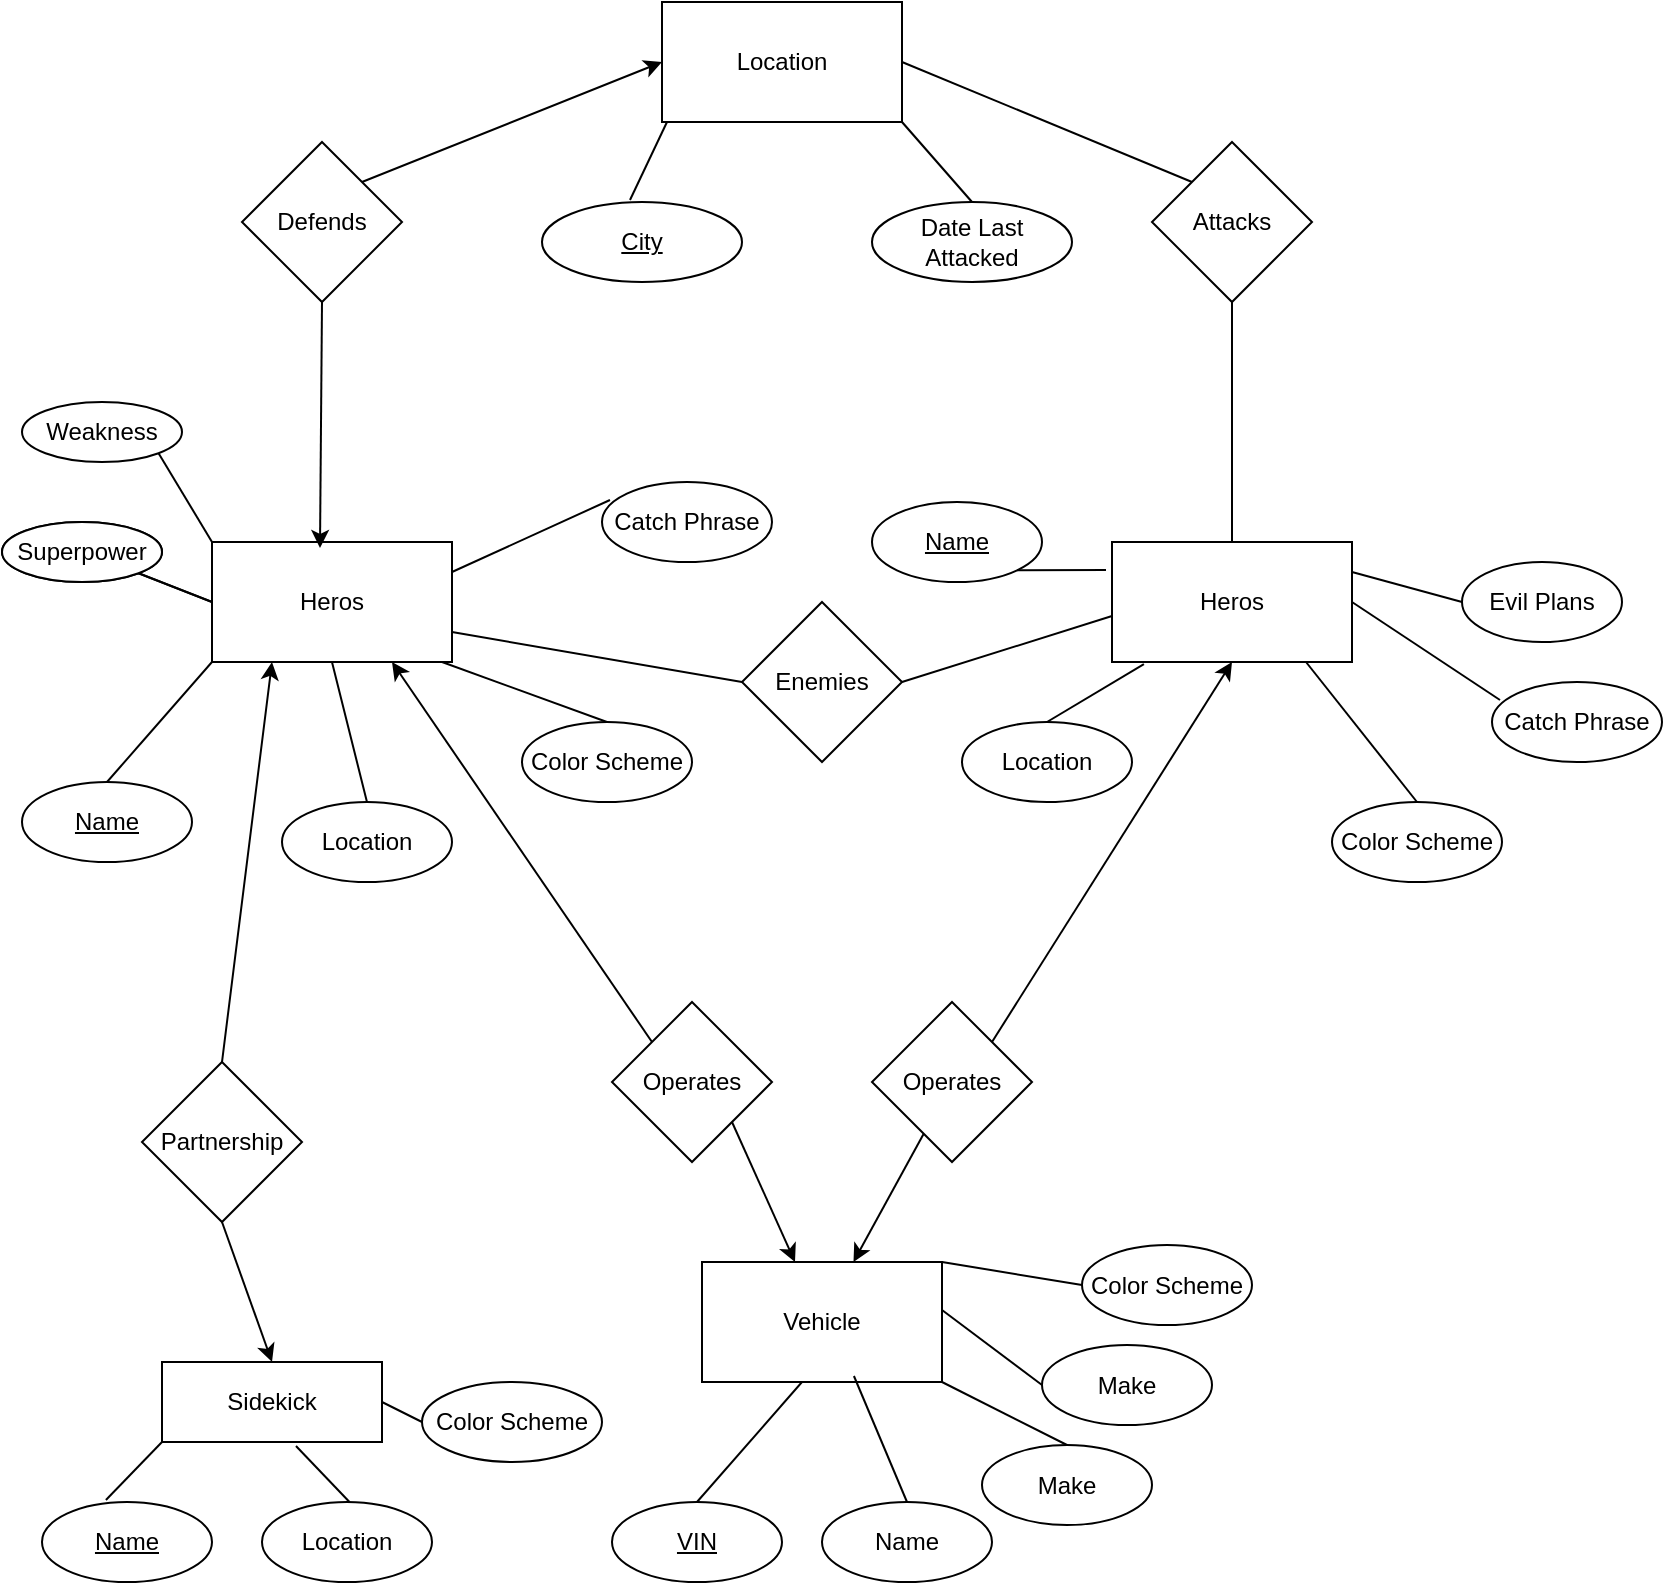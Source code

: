 <mxfile version="14.4.3" type="onedrive"><diagram id="R2lEEEUBdFMjLlhIrx00" name="Page-1"><mxGraphModel dx="1121" dy="743" grid="1" gridSize="10" guides="1" tooltips="1" connect="1" arrows="1" fold="1" page="1" pageScale="1" pageWidth="850" pageHeight="1100" math="0" shadow="0" extFonts="Permanent Marker^https://fonts.googleapis.com/css?family=Permanent+Marker"><root><mxCell id="0"/><mxCell id="1" parent="0"/><mxCell id="YNA8yrxuX6oOjRcGY2ZD-1" value="Heros" style="rounded=0;whiteSpace=wrap;html=1;" vertex="1" parent="1"><mxGeometry x="105" y="340" width="120" height="60" as="geometry"/></mxCell><mxCell id="YNA8yrxuX6oOjRcGY2ZD-2" value="&lt;u&gt;VIN&lt;/u&gt;" style="ellipse;whiteSpace=wrap;html=1;" vertex="1" parent="1"><mxGeometry x="305" y="820" width="85" height="40" as="geometry"/></mxCell><mxCell id="YNA8yrxuX6oOjRcGY2ZD-3" value="Location" style="ellipse;whiteSpace=wrap;html=1;" vertex="1" parent="1"><mxGeometry x="140" y="470" width="85" height="40" as="geometry"/></mxCell><mxCell id="YNA8yrxuX6oOjRcGY2ZD-4" value="Color Scheme" style="ellipse;whiteSpace=wrap;html=1;" vertex="1" parent="1"><mxGeometry x="260" y="430" width="85" height="40" as="geometry"/></mxCell><mxCell id="YNA8yrxuX6oOjRcGY2ZD-5" value="Catch Phrase" style="ellipse;whiteSpace=wrap;html=1;" vertex="1" parent="1"><mxGeometry x="300" y="310" width="85" height="40" as="geometry"/></mxCell><mxCell id="YNA8yrxuX6oOjRcGY2ZD-6" value="" style="endArrow=none;html=1;exitX=0.5;exitY=0;exitDx=0;exitDy=0;" edge="1" parent="1" source="YNA8yrxuX6oOjRcGY2ZD-2"><mxGeometry width="50" height="50" relative="1" as="geometry"><mxPoint x="370" y="790" as="sourcePoint"/><mxPoint x="400" y="760" as="targetPoint"/></mxGeometry></mxCell><mxCell id="YNA8yrxuX6oOjRcGY2ZD-7" value="" style="endArrow=none;html=1;entryX=0.5;entryY=1;entryDx=0;entryDy=0;exitX=0.5;exitY=0;exitDx=0;exitDy=0;" edge="1" parent="1" source="YNA8yrxuX6oOjRcGY2ZD-3" target="YNA8yrxuX6oOjRcGY2ZD-1"><mxGeometry width="50" height="50" relative="1" as="geometry"><mxPoint x="45" y="620" as="sourcePoint"/><mxPoint x="95" y="570" as="targetPoint"/></mxGeometry></mxCell><mxCell id="YNA8yrxuX6oOjRcGY2ZD-8" value="" style="endArrow=none;html=1;exitX=0.5;exitY=0;exitDx=0;exitDy=0;" edge="1" parent="1" source="YNA8yrxuX6oOjRcGY2ZD-4"><mxGeometry width="50" height="50" relative="1" as="geometry"><mxPoint x="195" y="460" as="sourcePoint"/><mxPoint x="220" y="400" as="targetPoint"/></mxGeometry></mxCell><mxCell id="YNA8yrxuX6oOjRcGY2ZD-9" value="" style="endArrow=none;html=1;entryX=0.047;entryY=0.225;entryDx=0;entryDy=0;entryPerimeter=0;exitX=1;exitY=0.25;exitDx=0;exitDy=0;" edge="1" parent="1" source="YNA8yrxuX6oOjRcGY2ZD-1" target="YNA8yrxuX6oOjRcGY2ZD-5"><mxGeometry width="50" height="50" relative="1" as="geometry"><mxPoint x="225" y="370" as="sourcePoint"/><mxPoint x="275" y="320" as="targetPoint"/></mxGeometry></mxCell><mxCell id="YNA8yrxuX6oOjRcGY2ZD-10" value="Heros" style="rounded=0;whiteSpace=wrap;html=1;" vertex="1" parent="1"><mxGeometry x="555" y="340" width="120" height="60" as="geometry"/></mxCell><mxCell id="YNA8yrxuX6oOjRcGY2ZD-11" value="&lt;u&gt;Name&lt;/u&gt;" style="ellipse;whiteSpace=wrap;html=1;" vertex="1" parent="1"><mxGeometry x="435" y="320" width="85" height="40" as="geometry"/></mxCell><mxCell id="YNA8yrxuX6oOjRcGY2ZD-12" value="Location" style="ellipse;whiteSpace=wrap;html=1;" vertex="1" parent="1"><mxGeometry x="480" y="430" width="85" height="40" as="geometry"/></mxCell><mxCell id="YNA8yrxuX6oOjRcGY2ZD-13" value="Color Scheme" style="ellipse;whiteSpace=wrap;html=1;" vertex="1" parent="1"><mxGeometry x="665" y="470" width="85" height="40" as="geometry"/></mxCell><mxCell id="YNA8yrxuX6oOjRcGY2ZD-14" value="Catch Phrase" style="ellipse;whiteSpace=wrap;html=1;" vertex="1" parent="1"><mxGeometry x="745" y="410" width="85" height="40" as="geometry"/></mxCell><mxCell id="YNA8yrxuX6oOjRcGY2ZD-15" value="" style="endArrow=none;html=1;exitX=1;exitY=1;exitDx=0;exitDy=0;" edge="1" parent="1" source="YNA8yrxuX6oOjRcGY2ZD-11"><mxGeometry width="50" height="50" relative="1" as="geometry"><mxPoint x="520" y="360" as="sourcePoint"/><mxPoint x="552" y="354" as="targetPoint"/></mxGeometry></mxCell><mxCell id="YNA8yrxuX6oOjRcGY2ZD-16" value="" style="endArrow=none;html=1;exitX=0.5;exitY=0;exitDx=0;exitDy=0;entryX=0.133;entryY=1.017;entryDx=0;entryDy=0;entryPerimeter=0;" edge="1" parent="1" source="YNA8yrxuX6oOjRcGY2ZD-12" target="YNA8yrxuX6oOjRcGY2ZD-10"><mxGeometry width="50" height="50" relative="1" as="geometry"><mxPoint x="495" y="620" as="sourcePoint"/><mxPoint x="560" y="402" as="targetPoint"/></mxGeometry></mxCell><mxCell id="YNA8yrxuX6oOjRcGY2ZD-17" value="" style="endArrow=none;html=1;exitX=0.5;exitY=0;exitDx=0;exitDy=0;" edge="1" parent="1" source="YNA8yrxuX6oOjRcGY2ZD-13"><mxGeometry width="50" height="50" relative="1" as="geometry"><mxPoint x="645" y="460" as="sourcePoint"/><mxPoint x="652" y="400" as="targetPoint"/></mxGeometry></mxCell><mxCell id="YNA8yrxuX6oOjRcGY2ZD-18" value="" style="endArrow=none;html=1;entryX=0.047;entryY=0.225;entryDx=0;entryDy=0;entryPerimeter=0;" edge="1" parent="1" target="YNA8yrxuX6oOjRcGY2ZD-14"><mxGeometry width="50" height="50" relative="1" as="geometry"><mxPoint x="675" y="370" as="sourcePoint"/><mxPoint x="725" y="320" as="targetPoint"/></mxGeometry></mxCell><mxCell id="YNA8yrxuX6oOjRcGY2ZD-19" value="Location" style="rounded=0;whiteSpace=wrap;html=1;" vertex="1" parent="1"><mxGeometry x="330" y="70" width="120" height="60" as="geometry"/></mxCell><mxCell id="YNA8yrxuX6oOjRcGY2ZD-20" value="&lt;u&gt;City&lt;/u&gt;" style="ellipse;whiteSpace=wrap;html=1;" vertex="1" parent="1"><mxGeometry x="270" y="170" width="100" height="40" as="geometry"/></mxCell><mxCell id="YNA8yrxuX6oOjRcGY2ZD-21" value="Date Last Attacked" style="ellipse;whiteSpace=wrap;html=1;" vertex="1" parent="1"><mxGeometry x="435" y="170" width="100" height="40" as="geometry"/></mxCell><mxCell id="YNA8yrxuX6oOjRcGY2ZD-22" value="" style="endArrow=none;html=1;exitX=0.44;exitY=-0.025;exitDx=0;exitDy=0;exitPerimeter=0;" edge="1" parent="1" source="YNA8yrxuX6oOjRcGY2ZD-20"><mxGeometry width="50" height="50" relative="1" as="geometry"><mxPoint x="282.5" y="180" as="sourcePoint"/><mxPoint x="332.5" y="130" as="targetPoint"/></mxGeometry></mxCell><mxCell id="YNA8yrxuX6oOjRcGY2ZD-23" value="" style="endArrow=none;html=1;exitX=1;exitY=1;exitDx=0;exitDy=0;entryX=0.5;entryY=0;entryDx=0;entryDy=0;" edge="1" parent="1" source="YNA8yrxuX6oOjRcGY2ZD-19" target="YNA8yrxuX6oOjRcGY2ZD-21"><mxGeometry width="50" height="50" relative="1" as="geometry"><mxPoint x="500" y="140" as="sourcePoint"/><mxPoint x="550" y="90" as="targetPoint"/></mxGeometry></mxCell><mxCell id="YNA8yrxuX6oOjRcGY2ZD-24" value="Defends" style="rhombus;whiteSpace=wrap;html=1;" vertex="1" parent="1"><mxGeometry x="120" y="140" width="80" height="80" as="geometry"/></mxCell><mxCell id="YNA8yrxuX6oOjRcGY2ZD-25" value="Attacks" style="rhombus;whiteSpace=wrap;html=1;" vertex="1" parent="1"><mxGeometry x="575" y="140" width="80" height="80" as="geometry"/></mxCell><mxCell id="YNA8yrxuX6oOjRcGY2ZD-26" value="" style="endArrow=classic;html=1;exitX=0.5;exitY=1;exitDx=0;exitDy=0;entryX=0.45;entryY=0.05;entryDx=0;entryDy=0;entryPerimeter=0;" edge="1" parent="1" source="YNA8yrxuX6oOjRcGY2ZD-24" target="YNA8yrxuX6oOjRcGY2ZD-1"><mxGeometry width="50" height="50" relative="1" as="geometry"><mxPoint x="160" y="260" as="sourcePoint"/><mxPoint x="210" y="210" as="targetPoint"/></mxGeometry></mxCell><mxCell id="YNA8yrxuX6oOjRcGY2ZD-27" value="" style="endArrow=classic;html=1;entryX=0;entryY=0.5;entryDx=0;entryDy=0;exitX=1;exitY=0;exitDx=0;exitDy=0;" edge="1" parent="1" source="YNA8yrxuX6oOjRcGY2ZD-24" target="YNA8yrxuX6oOjRcGY2ZD-19"><mxGeometry width="50" height="50" relative="1" as="geometry"><mxPoint x="160" y="100" as="sourcePoint"/><mxPoint x="210" y="50" as="targetPoint"/></mxGeometry></mxCell><mxCell id="YNA8yrxuX6oOjRcGY2ZD-28" value="" style="endArrow=none;html=1;entryX=0.5;entryY=1;entryDx=0;entryDy=0;exitX=0.5;exitY=0;exitDx=0;exitDy=0;" edge="1" parent="1" source="YNA8yrxuX6oOjRcGY2ZD-10" target="YNA8yrxuX6oOjRcGY2ZD-25"><mxGeometry width="50" height="50" relative="1" as="geometry"><mxPoint x="520" y="310" as="sourcePoint"/><mxPoint x="570" y="260" as="targetPoint"/></mxGeometry></mxCell><mxCell id="YNA8yrxuX6oOjRcGY2ZD-29" value="" style="endArrow=none;html=1;entryX=0;entryY=0;entryDx=0;entryDy=0;exitX=1;exitY=0.5;exitDx=0;exitDy=0;" edge="1" parent="1" source="YNA8yrxuX6oOjRcGY2ZD-19" target="YNA8yrxuX6oOjRcGY2ZD-25"><mxGeometry width="50" height="50" relative="1" as="geometry"><mxPoint x="520" y="130" as="sourcePoint"/><mxPoint x="570" y="90" as="targetPoint"/></mxGeometry></mxCell><mxCell id="YNA8yrxuX6oOjRcGY2ZD-30" value="Enemies" style="rhombus;whiteSpace=wrap;html=1;" vertex="1" parent="1"><mxGeometry x="370" y="370" width="80" height="80" as="geometry"/></mxCell><mxCell id="YNA8yrxuX6oOjRcGY2ZD-31" value="" style="endArrow=none;html=1;entryX=0;entryY=0.5;entryDx=0;entryDy=0;exitX=1;exitY=0.75;exitDx=0;exitDy=0;" edge="1" parent="1" source="YNA8yrxuX6oOjRcGY2ZD-1" target="YNA8yrxuX6oOjRcGY2ZD-30"><mxGeometry width="50" height="50" relative="1" as="geometry"><mxPoint x="220" y="420" as="sourcePoint"/><mxPoint x="270" y="370" as="targetPoint"/></mxGeometry></mxCell><mxCell id="YNA8yrxuX6oOjRcGY2ZD-32" value="" style="endArrow=none;html=1;exitX=1;exitY=0.5;exitDx=0;exitDy=0;entryX=0;entryY=0.617;entryDx=0;entryDy=0;entryPerimeter=0;" edge="1" parent="1" source="YNA8yrxuX6oOjRcGY2ZD-30" target="YNA8yrxuX6oOjRcGY2ZD-10"><mxGeometry width="50" height="50" relative="1" as="geometry"><mxPoint x="470" y="440" as="sourcePoint"/><mxPoint x="560" y="380" as="targetPoint"/></mxGeometry></mxCell><mxCell id="YNA8yrxuX6oOjRcGY2ZD-33" value="" style="endArrow=classic;html=1;entryX=0.75;entryY=1;entryDx=0;entryDy=0;exitX=0;exitY=0;exitDx=0;exitDy=0;" edge="1" parent="1" source="YNA8yrxuX6oOjRcGY2ZD-34" target="YNA8yrxuX6oOjRcGY2ZD-1"><mxGeometry width="50" height="50" relative="1" as="geometry"><mxPoint x="360" y="590" as="sourcePoint"/><mxPoint x="280" y="530" as="targetPoint"/></mxGeometry></mxCell><mxCell id="YNA8yrxuX6oOjRcGY2ZD-34" value="Operates" style="rhombus;whiteSpace=wrap;html=1;" vertex="1" parent="1"><mxGeometry x="305" y="570" width="80" height="80" as="geometry"/></mxCell><mxCell id="YNA8yrxuX6oOjRcGY2ZD-35" value="" style="endArrow=classic;html=1;entryX=0.5;entryY=1;entryDx=0;entryDy=0;exitX=1;exitY=0;exitDx=0;exitDy=0;" edge="1" parent="1" source="YNA8yrxuX6oOjRcGY2ZD-36" target="YNA8yrxuX6oOjRcGY2ZD-10"><mxGeometry width="50" height="50" relative="1" as="geometry"><mxPoint x="490" y="590" as="sourcePoint"/><mxPoint x="500" y="310" as="targetPoint"/></mxGeometry></mxCell><mxCell id="YNA8yrxuX6oOjRcGY2ZD-36" value="Operates" style="rhombus;whiteSpace=wrap;html=1;" vertex="1" parent="1"><mxGeometry x="435" y="570" width="80" height="80" as="geometry"/></mxCell><mxCell id="YNA8yrxuX6oOjRcGY2ZD-37" value="Vehicle" style="rounded=0;whiteSpace=wrap;html=1;" vertex="1" parent="1"><mxGeometry x="350" y="700" width="120" height="60" as="geometry"/></mxCell><mxCell id="YNA8yrxuX6oOjRcGY2ZD-38" value="" style="endArrow=classic;html=1;exitX=1;exitY=1;exitDx=0;exitDy=0;" edge="1" parent="1" source="YNA8yrxuX6oOjRcGY2ZD-34" target="YNA8yrxuX6oOjRcGY2ZD-37"><mxGeometry width="50" height="50" relative="1" as="geometry"><mxPoint x="190" y="740" as="sourcePoint"/><mxPoint x="240" y="690" as="targetPoint"/></mxGeometry></mxCell><mxCell id="YNA8yrxuX6oOjRcGY2ZD-39" value="" style="endArrow=classic;html=1;" edge="1" parent="1" source="YNA8yrxuX6oOjRcGY2ZD-36"><mxGeometry width="50" height="50" relative="1" as="geometry"><mxPoint x="394.25" y="630" as="sourcePoint"/><mxPoint x="425.75" y="700" as="targetPoint"/></mxGeometry></mxCell><mxCell id="YNA8yrxuX6oOjRcGY2ZD-40" value="" style="endArrow=classic;html=1;entryX=0.25;entryY=1;entryDx=0;entryDy=0;exitX=0.5;exitY=0;exitDx=0;exitDy=0;" edge="1" parent="1" source="YNA8yrxuX6oOjRcGY2ZD-41" target="YNA8yrxuX6oOjRcGY2ZD-1"><mxGeometry width="50" height="50" relative="1" as="geometry"><mxPoint x="100" y="590" as="sourcePoint"/><mxPoint x="140" y="530" as="targetPoint"/></mxGeometry></mxCell><mxCell id="YNA8yrxuX6oOjRcGY2ZD-41" value="Partnership" style="rhombus;whiteSpace=wrap;html=1;" vertex="1" parent="1"><mxGeometry x="70" y="600" width="80" height="80" as="geometry"/></mxCell><mxCell id="YNA8yrxuX6oOjRcGY2ZD-42" value="" style="endArrow=classic;html=1;exitX=0.5;exitY=1;exitDx=0;exitDy=0;entryX=0.5;entryY=0;entryDx=0;entryDy=0;" edge="1" parent="1" source="YNA8yrxuX6oOjRcGY2ZD-41" target="YNA8yrxuX6oOjRcGY2ZD-52"><mxGeometry width="50" height="50" relative="1" as="geometry"><mxPoint x="160" y="750" as="sourcePoint"/><mxPoint x="210" y="700" as="targetPoint"/></mxGeometry></mxCell><mxCell id="YNA8yrxuX6oOjRcGY2ZD-43" value="Superpower" style="ellipse;whiteSpace=wrap;html=1;" vertex="1" parent="1"><mxGeometry y="330" width="80" height="30" as="geometry"/></mxCell><mxCell id="YNA8yrxuX6oOjRcGY2ZD-45" value="" style="endArrow=none;html=1;exitX=1;exitY=1;exitDx=0;exitDy=0;entryX=0;entryY=0.5;entryDx=0;entryDy=0;" edge="1" parent="1" source="YNA8yrxuX6oOjRcGY2ZD-43" target="YNA8yrxuX6oOjRcGY2ZD-1"><mxGeometry width="50" height="50" relative="1" as="geometry"><mxPoint x="50" y="400" as="sourcePoint"/><mxPoint x="100" y="370" as="targetPoint"/></mxGeometry></mxCell><mxCell id="YNA8yrxuX6oOjRcGY2ZD-46" value="Superpower" style="ellipse;whiteSpace=wrap;html=1;" vertex="1" parent="1"><mxGeometry y="330" width="80" height="30" as="geometry"/></mxCell><mxCell id="YNA8yrxuX6oOjRcGY2ZD-47" value="" style="endArrow=none;html=1;exitX=1;exitY=1;exitDx=0;exitDy=0;entryX=0;entryY=0.5;entryDx=0;entryDy=0;" edge="1" parent="1" source="YNA8yrxuX6oOjRcGY2ZD-46"><mxGeometry width="50" height="50" relative="1" as="geometry"><mxPoint x="50" y="400" as="sourcePoint"/><mxPoint x="105" y="370" as="targetPoint"/></mxGeometry></mxCell><mxCell id="YNA8yrxuX6oOjRcGY2ZD-48" value="Weakness" style="ellipse;whiteSpace=wrap;html=1;" vertex="1" parent="1"><mxGeometry x="10" y="270" width="80" height="30" as="geometry"/></mxCell><mxCell id="YNA8yrxuX6oOjRcGY2ZD-49" value="" style="endArrow=none;html=1;exitX=1;exitY=1;exitDx=0;exitDy=0;entryX=0;entryY=0;entryDx=0;entryDy=0;" edge="1" parent="1" source="YNA8yrxuX6oOjRcGY2ZD-48" target="YNA8yrxuX6oOjRcGY2ZD-1"><mxGeometry width="50" height="50" relative="1" as="geometry"><mxPoint x="60" y="340" as="sourcePoint"/><mxPoint x="115" y="310" as="targetPoint"/></mxGeometry></mxCell><mxCell id="YNA8yrxuX6oOjRcGY2ZD-50" value="Evil Plans" style="ellipse;whiteSpace=wrap;html=1;" vertex="1" parent="1"><mxGeometry x="730" y="350" width="80" height="40" as="geometry"/></mxCell><mxCell id="YNA8yrxuX6oOjRcGY2ZD-51" value="" style="endArrow=none;html=1;entryX=0;entryY=0.5;entryDx=0;entryDy=0;exitX=1;exitY=0.25;exitDx=0;exitDy=0;" edge="1" parent="1" source="YNA8yrxuX6oOjRcGY2ZD-10" target="YNA8yrxuX6oOjRcGY2ZD-50"><mxGeometry width="50" height="50" relative="1" as="geometry"><mxPoint x="680" y="360" as="sourcePoint"/><mxPoint x="770" y="300" as="targetPoint"/></mxGeometry></mxCell><mxCell id="YNA8yrxuX6oOjRcGY2ZD-52" value="Sidekick" style="rounded=0;whiteSpace=wrap;html=1;" vertex="1" parent="1"><mxGeometry x="80" y="750" width="110" height="40" as="geometry"/></mxCell><mxCell id="YNA8yrxuX6oOjRcGY2ZD-54" value="&lt;u&gt;Name&lt;/u&gt;" style="ellipse;whiteSpace=wrap;html=1;" vertex="1" parent="1"><mxGeometry x="20" y="820" width="85" height="40" as="geometry"/></mxCell><mxCell id="YNA8yrxuX6oOjRcGY2ZD-56" value="Location" style="ellipse;whiteSpace=wrap;html=1;" vertex="1" parent="1"><mxGeometry x="130" y="820" width="85" height="40" as="geometry"/></mxCell><mxCell id="YNA8yrxuX6oOjRcGY2ZD-57" value="" style="endArrow=none;html=1;entryX=0.609;entryY=1.05;entryDx=0;entryDy=0;exitX=0.5;exitY=0;exitDx=0;exitDy=0;entryPerimeter=0;" edge="1" parent="1" target="YNA8yrxuX6oOjRcGY2ZD-52"><mxGeometry width="50" height="50" relative="1" as="geometry"><mxPoint x="173.75" y="820" as="sourcePoint"/><mxPoint x="156.25" y="750" as="targetPoint"/></mxGeometry></mxCell><mxCell id="YNA8yrxuX6oOjRcGY2ZD-58" value="" style="endArrow=none;html=1;exitX=0.376;exitY=-0.025;exitDx=0;exitDy=0;exitPerimeter=0;entryX=0;entryY=1;entryDx=0;entryDy=0;" edge="1" parent="1" source="YNA8yrxuX6oOjRcGY2ZD-54" target="YNA8yrxuX6oOjRcGY2ZD-52"><mxGeometry width="50" height="50" relative="1" as="geometry"><mxPoint x="20" y="760" as="sourcePoint"/><mxPoint x="70" y="710" as="targetPoint"/></mxGeometry></mxCell><mxCell id="YNA8yrxuX6oOjRcGY2ZD-59" value="Color Scheme" style="ellipse;whiteSpace=wrap;html=1;" vertex="1" parent="1"><mxGeometry x="210" y="760" width="90" height="40" as="geometry"/></mxCell><mxCell id="YNA8yrxuX6oOjRcGY2ZD-60" value="" style="endArrow=none;html=1;exitX=0;exitY=0.5;exitDx=0;exitDy=0;entryX=1;entryY=0.5;entryDx=0;entryDy=0;" edge="1" parent="1" source="YNA8yrxuX6oOjRcGY2ZD-59" target="YNA8yrxuX6oOjRcGY2ZD-52"><mxGeometry width="50" height="50" relative="1" as="geometry"><mxPoint x="150" y="790" as="sourcePoint"/><mxPoint x="165" y="730" as="targetPoint"/></mxGeometry></mxCell><mxCell id="YNA8yrxuX6oOjRcGY2ZD-61" value="&lt;u&gt;Name&lt;/u&gt;" style="ellipse;whiteSpace=wrap;html=1;" vertex="1" parent="1"><mxGeometry x="10" y="460" width="85" height="40" as="geometry"/></mxCell><mxCell id="YNA8yrxuX6oOjRcGY2ZD-62" value="" style="endArrow=none;html=1;exitX=0.5;exitY=0;exitDx=0;exitDy=0;" edge="1" parent="1" source="YNA8yrxuX6oOjRcGY2ZD-61"><mxGeometry width="50" height="50" relative="1" as="geometry"><mxPoint x="75" y="430" as="sourcePoint"/><mxPoint x="105" y="400" as="targetPoint"/></mxGeometry></mxCell><mxCell id="YNA8yrxuX6oOjRcGY2ZD-63" value="Name" style="ellipse;whiteSpace=wrap;html=1;" vertex="1" parent="1"><mxGeometry x="410" y="820" width="85" height="40" as="geometry"/></mxCell><mxCell id="YNA8yrxuX6oOjRcGY2ZD-64" value="" style="endArrow=none;html=1;exitX=0.5;exitY=0;exitDx=0;exitDy=0;entryX=0.633;entryY=0.95;entryDx=0;entryDy=0;entryPerimeter=0;" edge="1" parent="1" source="YNA8yrxuX6oOjRcGY2ZD-63" target="YNA8yrxuX6oOjRcGY2ZD-37"><mxGeometry width="50" height="50" relative="1" as="geometry"><mxPoint x="475" y="790" as="sourcePoint"/><mxPoint x="505" y="760" as="targetPoint"/></mxGeometry></mxCell><mxCell id="YNA8yrxuX6oOjRcGY2ZD-65" value="Make" style="ellipse;whiteSpace=wrap;html=1;" vertex="1" parent="1"><mxGeometry x="490" y="791.5" width="85" height="40" as="geometry"/></mxCell><mxCell id="YNA8yrxuX6oOjRcGY2ZD-66" value="" style="endArrow=none;html=1;exitX=0.5;exitY=0;exitDx=0;exitDy=0;entryX=1;entryY=1;entryDx=0;entryDy=0;" edge="1" parent="1" source="YNA8yrxuX6oOjRcGY2ZD-65" target="YNA8yrxuX6oOjRcGY2ZD-37"><mxGeometry width="50" height="50" relative="1" as="geometry"><mxPoint x="555" y="761.5" as="sourcePoint"/><mxPoint x="505.96" y="728.5" as="targetPoint"/></mxGeometry></mxCell><mxCell id="YNA8yrxuX6oOjRcGY2ZD-67" value="Make" style="ellipse;whiteSpace=wrap;html=1;" vertex="1" parent="1"><mxGeometry x="520" y="741.5" width="85" height="40" as="geometry"/></mxCell><mxCell id="YNA8yrxuX6oOjRcGY2ZD-68" value="" style="endArrow=none;html=1;exitX=0;exitY=0.5;exitDx=0;exitDy=0;entryX=1;entryY=0.4;entryDx=0;entryDy=0;entryPerimeter=0;" edge="1" parent="1" source="YNA8yrxuX6oOjRcGY2ZD-67" target="YNA8yrxuX6oOjRcGY2ZD-37"><mxGeometry width="50" height="50" relative="1" as="geometry"><mxPoint x="585" y="711.5" as="sourcePoint"/><mxPoint x="500" y="710" as="targetPoint"/></mxGeometry></mxCell><mxCell id="YNA8yrxuX6oOjRcGY2ZD-69" value="&lt;div&gt;Color Scheme&lt;/div&gt;" style="ellipse;whiteSpace=wrap;html=1;" vertex="1" parent="1"><mxGeometry x="540" y="691.5" width="85" height="40" as="geometry"/></mxCell><mxCell id="YNA8yrxuX6oOjRcGY2ZD-70" value="" style="endArrow=none;html=1;exitX=0;exitY=0.5;exitDx=0;exitDy=0;entryX=1;entryY=0;entryDx=0;entryDy=0;" edge="1" parent="1" source="YNA8yrxuX6oOjRcGY2ZD-69" target="YNA8yrxuX6oOjRcGY2ZD-37"><mxGeometry width="50" height="50" relative="1" as="geometry"><mxPoint x="605" y="661.5" as="sourcePoint"/><mxPoint x="520" y="660" as="targetPoint"/></mxGeometry></mxCell></root></mxGraphModel></diagram></mxfile>
